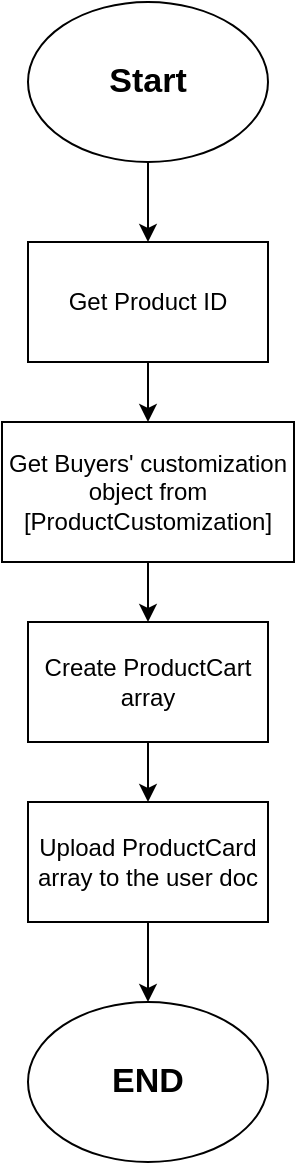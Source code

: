 <mxfile version="13.6.2" type="device"><diagram id="C5RBs43oDa-KdzZeNtuy" name="Page-1"><mxGraphModel dx="1024" dy="592" grid="1" gridSize="10" guides="1" tooltips="1" connect="1" arrows="1" fold="1" page="1" pageScale="1" pageWidth="827" pageHeight="1169" math="0" shadow="0"><root><mxCell id="WIyWlLk6GJQsqaUBKTNV-0"/><mxCell id="WIyWlLk6GJQsqaUBKTNV-1" parent="WIyWlLk6GJQsqaUBKTNV-0"/><mxCell id="P-whZ1e2IjvXXFeed4ZZ-3" value="" style="edgeStyle=orthogonalEdgeStyle;rounded=0;orthogonalLoop=1;jettySize=auto;html=1;" edge="1" parent="WIyWlLk6GJQsqaUBKTNV-1" source="P-whZ1e2IjvXXFeed4ZZ-1" target="P-whZ1e2IjvXXFeed4ZZ-2"><mxGeometry relative="1" as="geometry"/></mxCell><mxCell id="P-whZ1e2IjvXXFeed4ZZ-1" value="&lt;b&gt;&lt;font style=&quot;font-size: 17px&quot;&gt;Start&lt;/font&gt;&lt;/b&gt;" style="ellipse;whiteSpace=wrap;html=1;" vertex="1" parent="WIyWlLk6GJQsqaUBKTNV-1"><mxGeometry x="354" y="30" width="120" height="80" as="geometry"/></mxCell><mxCell id="P-whZ1e2IjvXXFeed4ZZ-5" value="" style="edgeStyle=orthogonalEdgeStyle;rounded=0;orthogonalLoop=1;jettySize=auto;html=1;" edge="1" parent="WIyWlLk6GJQsqaUBKTNV-1" source="P-whZ1e2IjvXXFeed4ZZ-2" target="P-whZ1e2IjvXXFeed4ZZ-4"><mxGeometry relative="1" as="geometry"/></mxCell><mxCell id="P-whZ1e2IjvXXFeed4ZZ-2" value="Get Product ID" style="rounded=0;whiteSpace=wrap;html=1;" vertex="1" parent="WIyWlLk6GJQsqaUBKTNV-1"><mxGeometry x="354" y="150" width="120" height="60" as="geometry"/></mxCell><mxCell id="P-whZ1e2IjvXXFeed4ZZ-7" value="" style="edgeStyle=orthogonalEdgeStyle;rounded=0;orthogonalLoop=1;jettySize=auto;html=1;" edge="1" parent="WIyWlLk6GJQsqaUBKTNV-1" source="P-whZ1e2IjvXXFeed4ZZ-4" target="P-whZ1e2IjvXXFeed4ZZ-6"><mxGeometry relative="1" as="geometry"/></mxCell><mxCell id="P-whZ1e2IjvXXFeed4ZZ-4" value="Get Buyers' customization object from [ProductCustomization]" style="rounded=0;whiteSpace=wrap;html=1;" vertex="1" parent="WIyWlLk6GJQsqaUBKTNV-1"><mxGeometry x="341" y="240" width="146" height="70" as="geometry"/></mxCell><mxCell id="P-whZ1e2IjvXXFeed4ZZ-9" value="" style="edgeStyle=orthogonalEdgeStyle;rounded=0;orthogonalLoop=1;jettySize=auto;html=1;" edge="1" parent="WIyWlLk6GJQsqaUBKTNV-1" source="P-whZ1e2IjvXXFeed4ZZ-6" target="P-whZ1e2IjvXXFeed4ZZ-8"><mxGeometry relative="1" as="geometry"/></mxCell><mxCell id="P-whZ1e2IjvXXFeed4ZZ-6" value="Create ProductCart array" style="rounded=0;whiteSpace=wrap;html=1;" vertex="1" parent="WIyWlLk6GJQsqaUBKTNV-1"><mxGeometry x="354" y="340" width="120" height="60" as="geometry"/></mxCell><mxCell id="P-whZ1e2IjvXXFeed4ZZ-11" value="" style="edgeStyle=orthogonalEdgeStyle;rounded=0;orthogonalLoop=1;jettySize=auto;html=1;" edge="1" parent="WIyWlLk6GJQsqaUBKTNV-1" source="P-whZ1e2IjvXXFeed4ZZ-8" target="P-whZ1e2IjvXXFeed4ZZ-10"><mxGeometry relative="1" as="geometry"/></mxCell><mxCell id="P-whZ1e2IjvXXFeed4ZZ-8" value="Upload ProductCard array to the user doc" style="rounded=0;whiteSpace=wrap;html=1;" vertex="1" parent="WIyWlLk6GJQsqaUBKTNV-1"><mxGeometry x="354" y="430" width="120" height="60" as="geometry"/></mxCell><mxCell id="P-whZ1e2IjvXXFeed4ZZ-10" value="&lt;b&gt;&lt;font style=&quot;font-size: 17px&quot;&gt;END&lt;/font&gt;&lt;/b&gt;" style="ellipse;whiteSpace=wrap;html=1;" vertex="1" parent="WIyWlLk6GJQsqaUBKTNV-1"><mxGeometry x="354" y="530" width="120" height="80" as="geometry"/></mxCell></root></mxGraphModel></diagram></mxfile>